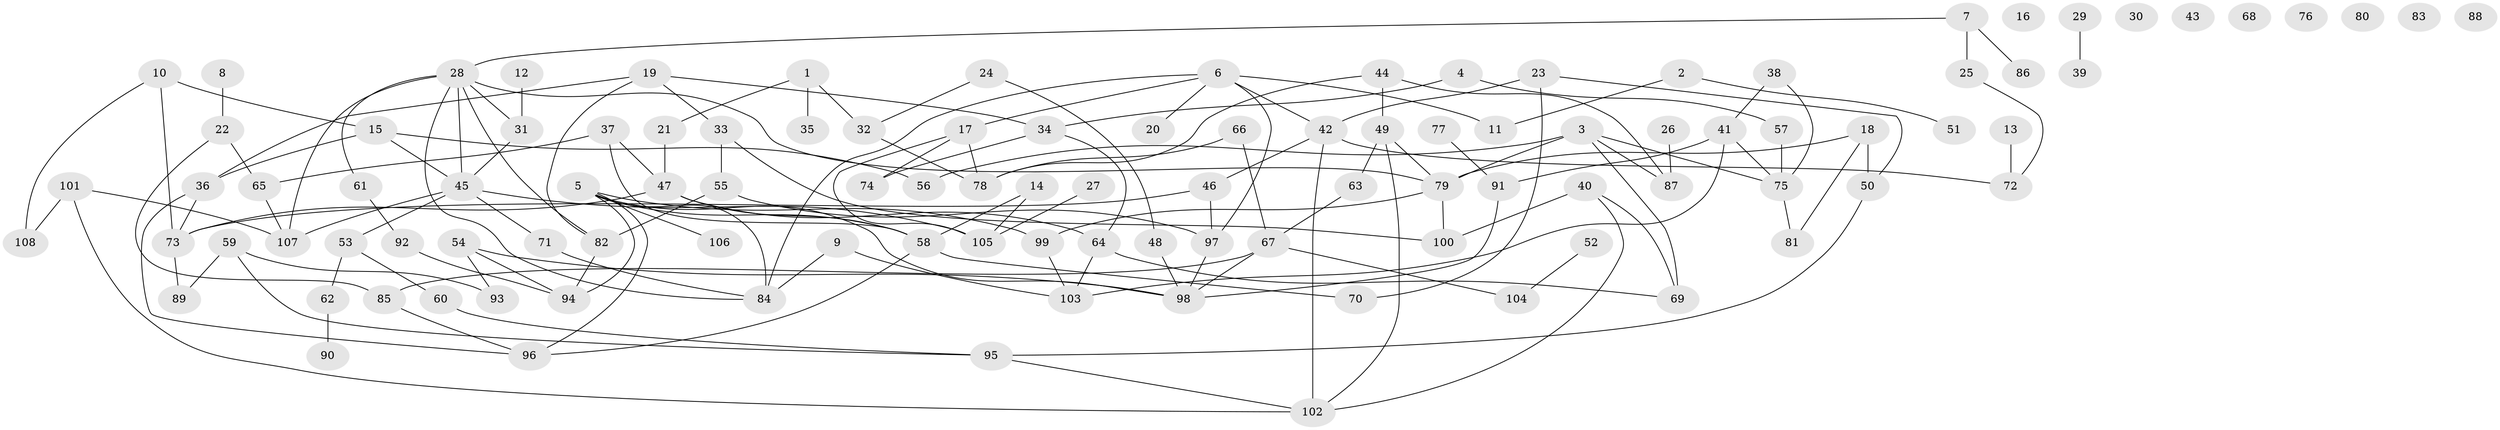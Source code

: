 // coarse degree distribution, {4: 0.125, 1: 0.16666666666666666, 5: 0.1111111111111111, 2: 0.18055555555555555, 7: 0.013888888888888888, 9: 0.041666666666666664, 3: 0.1388888888888889, 0: 0.125, 6: 0.05555555555555555, 8: 0.041666666666666664}
// Generated by graph-tools (version 1.1) at 2025/23/03/03/25 07:23:28]
// undirected, 108 vertices, 151 edges
graph export_dot {
graph [start="1"]
  node [color=gray90,style=filled];
  1;
  2;
  3;
  4;
  5;
  6;
  7;
  8;
  9;
  10;
  11;
  12;
  13;
  14;
  15;
  16;
  17;
  18;
  19;
  20;
  21;
  22;
  23;
  24;
  25;
  26;
  27;
  28;
  29;
  30;
  31;
  32;
  33;
  34;
  35;
  36;
  37;
  38;
  39;
  40;
  41;
  42;
  43;
  44;
  45;
  46;
  47;
  48;
  49;
  50;
  51;
  52;
  53;
  54;
  55;
  56;
  57;
  58;
  59;
  60;
  61;
  62;
  63;
  64;
  65;
  66;
  67;
  68;
  69;
  70;
  71;
  72;
  73;
  74;
  75;
  76;
  77;
  78;
  79;
  80;
  81;
  82;
  83;
  84;
  85;
  86;
  87;
  88;
  89;
  90;
  91;
  92;
  93;
  94;
  95;
  96;
  97;
  98;
  99;
  100;
  101;
  102;
  103;
  104;
  105;
  106;
  107;
  108;
  1 -- 21;
  1 -- 32;
  1 -- 35;
  2 -- 11;
  2 -- 51;
  3 -- 56;
  3 -- 69;
  3 -- 75;
  3 -- 79;
  3 -- 87;
  4 -- 34;
  4 -- 57;
  5 -- 58;
  5 -- 84;
  5 -- 94;
  5 -- 96;
  5 -- 98;
  5 -- 99;
  5 -- 106;
  6 -- 11;
  6 -- 17;
  6 -- 20;
  6 -- 42;
  6 -- 84;
  6 -- 97;
  7 -- 25;
  7 -- 28;
  7 -- 86;
  8 -- 22;
  9 -- 84;
  9 -- 103;
  10 -- 15;
  10 -- 73;
  10 -- 108;
  12 -- 31;
  13 -- 72;
  14 -- 58;
  14 -- 105;
  15 -- 36;
  15 -- 45;
  15 -- 56;
  17 -- 74;
  17 -- 78;
  17 -- 105;
  18 -- 50;
  18 -- 79;
  18 -- 81;
  19 -- 33;
  19 -- 34;
  19 -- 36;
  19 -- 82;
  21 -- 47;
  22 -- 65;
  22 -- 85;
  23 -- 42;
  23 -- 50;
  23 -- 70;
  24 -- 32;
  24 -- 48;
  25 -- 72;
  26 -- 87;
  27 -- 105;
  28 -- 31;
  28 -- 45;
  28 -- 61;
  28 -- 79;
  28 -- 82;
  28 -- 84;
  28 -- 107;
  29 -- 39;
  31 -- 45;
  32 -- 78;
  33 -- 55;
  33 -- 100;
  34 -- 64;
  34 -- 74;
  36 -- 73;
  36 -- 96;
  37 -- 47;
  37 -- 58;
  37 -- 65;
  38 -- 41;
  38 -- 75;
  40 -- 69;
  40 -- 100;
  40 -- 102;
  41 -- 75;
  41 -- 91;
  41 -- 103;
  42 -- 46;
  42 -- 72;
  42 -- 102;
  44 -- 49;
  44 -- 78;
  44 -- 87;
  45 -- 53;
  45 -- 71;
  45 -- 105;
  45 -- 107;
  46 -- 73;
  46 -- 97;
  47 -- 58;
  47 -- 64;
  47 -- 73;
  48 -- 98;
  49 -- 63;
  49 -- 79;
  49 -- 102;
  50 -- 95;
  52 -- 104;
  53 -- 60;
  53 -- 62;
  54 -- 93;
  54 -- 94;
  54 -- 98;
  55 -- 82;
  55 -- 97;
  57 -- 75;
  58 -- 70;
  58 -- 96;
  59 -- 89;
  59 -- 93;
  59 -- 95;
  60 -- 95;
  61 -- 92;
  62 -- 90;
  63 -- 67;
  64 -- 69;
  64 -- 103;
  65 -- 107;
  66 -- 67;
  66 -- 78;
  67 -- 85;
  67 -- 98;
  67 -- 104;
  71 -- 84;
  73 -- 89;
  75 -- 81;
  77 -- 91;
  79 -- 99;
  79 -- 100;
  82 -- 94;
  85 -- 96;
  91 -- 98;
  92 -- 94;
  95 -- 102;
  97 -- 98;
  99 -- 103;
  101 -- 102;
  101 -- 107;
  101 -- 108;
}
